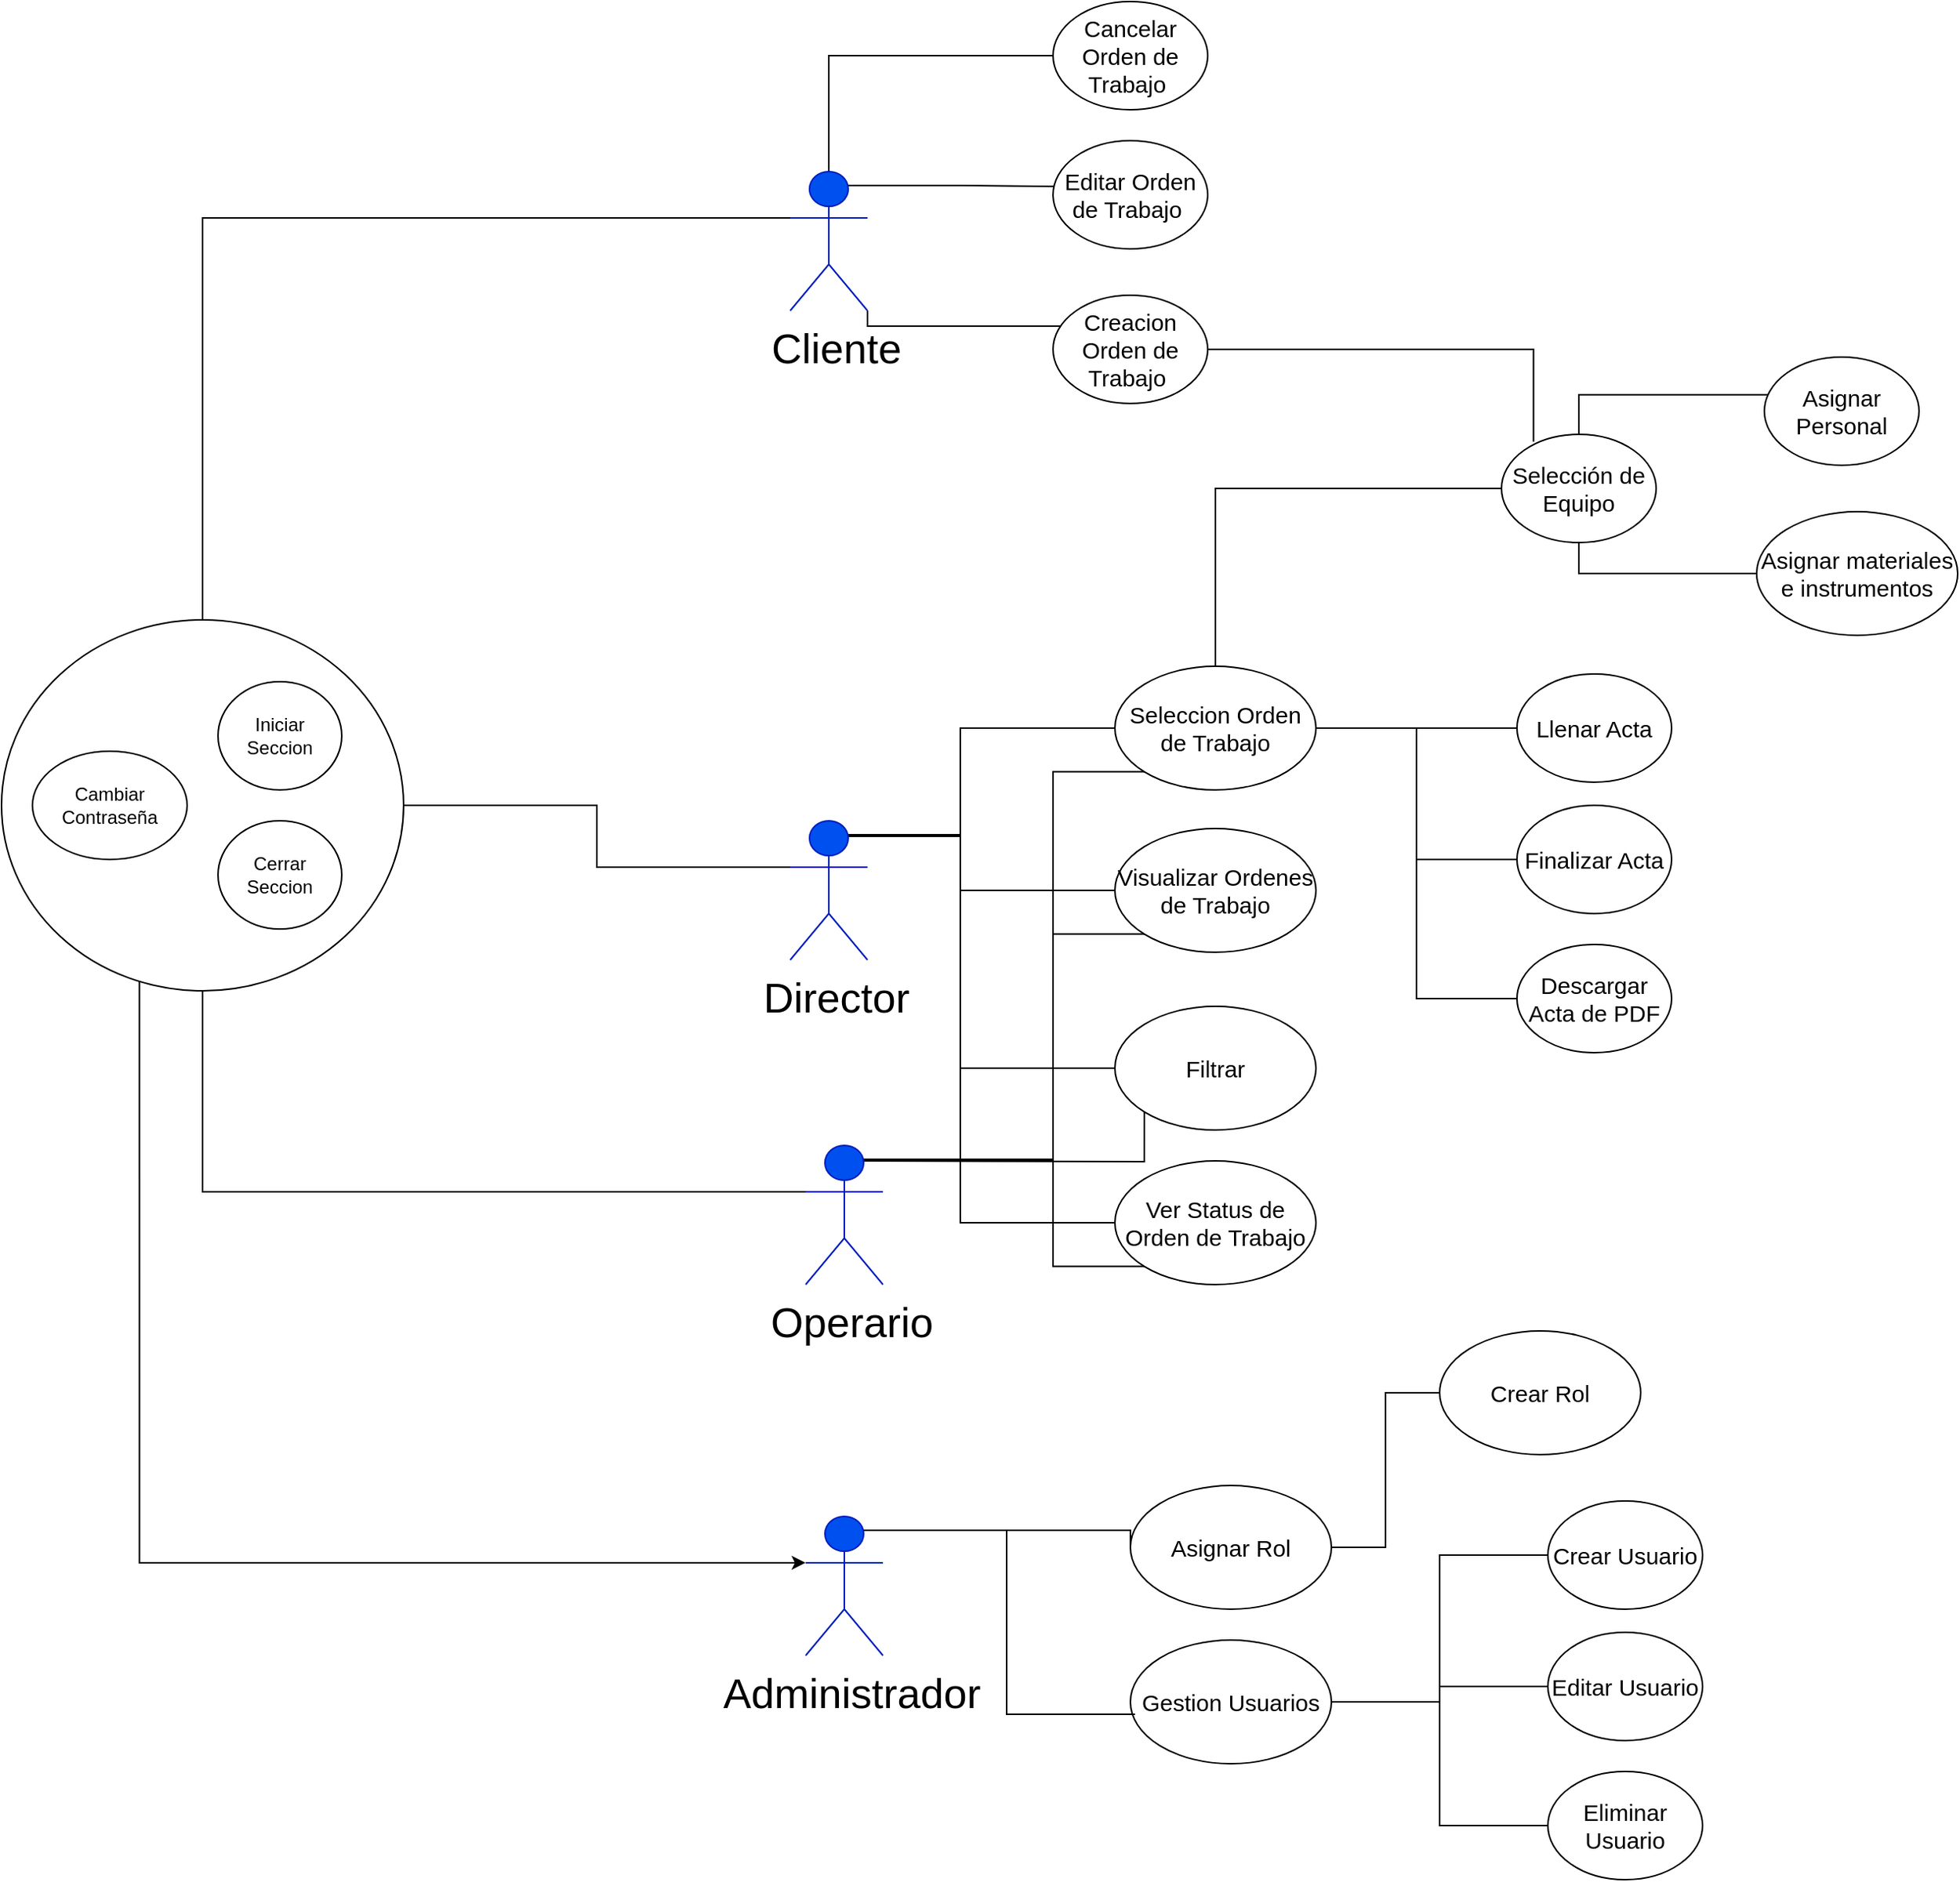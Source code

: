 <mxfile version="28.2.8">
  <diagram name="Página-1" id="E8SdchtY1EhiDgucepD_">
    <mxGraphModel dx="2037" dy="1113" grid="1" gridSize="10" guides="1" tooltips="1" connect="1" arrows="1" fold="1" page="1" pageScale="1" pageWidth="850" pageHeight="1100" math="0" shadow="0">
      <root>
        <mxCell id="0" />
        <mxCell id="1" parent="0" />
        <mxCell id="ungy1zJnQsFXrOy20gZX-1" value="" style="ellipse;whiteSpace=wrap;html=1;fillColor=none;" vertex="1" parent="1">
          <mxGeometry x="210" y="680" width="260" height="240" as="geometry" />
        </mxCell>
        <mxCell id="ungy1zJnQsFXrOy20gZX-2" style="edgeStyle=orthogonalEdgeStyle;rounded=0;orthogonalLoop=1;jettySize=auto;html=1;entryX=0;entryY=0.5;entryDx=0;entryDy=0;exitX=0.5;exitY=0;exitDx=0;exitDy=0;exitPerimeter=0;endArrow=none;endFill=0;strokeColor=light-dark(#000000,#FFCE9F);" edge="1" parent="1" source="ungy1zJnQsFXrOy20gZX-5" target="ungy1zJnQsFXrOy20gZX-29">
          <mxGeometry relative="1" as="geometry" />
        </mxCell>
        <mxCell id="ungy1zJnQsFXrOy20gZX-3" style="edgeStyle=orthogonalEdgeStyle;rounded=0;orthogonalLoop=1;jettySize=auto;html=1;entryX=0.006;entryY=0.423;entryDx=0;entryDy=0;exitX=0.75;exitY=0.1;exitDx=0;exitDy=0;exitPerimeter=0;endArrow=none;endFill=0;entryPerimeter=0;strokeColor=light-dark(#000000,#FFCE9F);" edge="1" parent="1" source="ungy1zJnQsFXrOy20gZX-5" target="ungy1zJnQsFXrOy20gZX-30">
          <mxGeometry relative="1" as="geometry" />
        </mxCell>
        <mxCell id="ungy1zJnQsFXrOy20gZX-4" style="edgeStyle=orthogonalEdgeStyle;rounded=0;orthogonalLoop=1;jettySize=auto;html=1;entryX=0.054;entryY=0.329;entryDx=0;entryDy=0;exitX=1;exitY=1;exitDx=0;exitDy=0;exitPerimeter=0;entryPerimeter=0;endArrow=none;endFill=0;strokeColor=light-dark(#000000,#FFCE9F);" edge="1" parent="1" source="ungy1zJnQsFXrOy20gZX-5" target="ungy1zJnQsFXrOy20gZX-31">
          <mxGeometry relative="1" as="geometry">
            <Array as="points">
              <mxPoint x="770" y="490" />
              <mxPoint x="895" y="490" />
            </Array>
          </mxGeometry>
        </mxCell>
        <mxCell id="ungy1zJnQsFXrOy20gZX-5" value="Actor" style="shape=umlActor;verticalLabelPosition=bottom;verticalAlign=top;html=1;fillColor=#0050ef;fontColor=#ffffff;strokeColor=#001DBC;" vertex="1" parent="1">
          <mxGeometry x="720" y="390" width="50" height="90" as="geometry" />
        </mxCell>
        <mxCell id="ungy1zJnQsFXrOy20gZX-6" style="edgeStyle=orthogonalEdgeStyle;rounded=0;orthogonalLoop=1;jettySize=auto;html=1;entryX=0;entryY=0.5;entryDx=0;entryDy=0;exitX=0.75;exitY=0.1;exitDx=0;exitDy=0;exitPerimeter=0;endArrow=none;endFill=0;strokeColor=light-dark(#000000,#F19C99);" edge="1" parent="1" source="ungy1zJnQsFXrOy20gZX-10" target="ungy1zJnQsFXrOy20gZX-42">
          <mxGeometry relative="1" as="geometry">
            <Array as="points">
              <mxPoint x="757" y="820" />
              <mxPoint x="830" y="820" />
              <mxPoint x="830" y="750" />
            </Array>
          </mxGeometry>
        </mxCell>
        <mxCell id="ungy1zJnQsFXrOy20gZX-7" style="edgeStyle=orthogonalEdgeStyle;rounded=0;orthogonalLoop=1;jettySize=auto;html=1;exitX=0.75;exitY=0.1;exitDx=0;exitDy=0;exitPerimeter=0;entryX=0;entryY=0.5;entryDx=0;entryDy=0;endArrow=none;endFill=0;strokeColor=light-dark(#000000,#F19C99);" edge="1" parent="1" source="ungy1zJnQsFXrOy20gZX-10" target="ungy1zJnQsFXrOy20gZX-43">
          <mxGeometry relative="1" as="geometry">
            <Array as="points">
              <mxPoint x="830" y="820" />
              <mxPoint x="830" y="855" />
            </Array>
          </mxGeometry>
        </mxCell>
        <mxCell id="ungy1zJnQsFXrOy20gZX-8" style="edgeStyle=orthogonalEdgeStyle;rounded=0;orthogonalLoop=1;jettySize=auto;html=1;exitX=0.75;exitY=0.1;exitDx=0;exitDy=0;exitPerimeter=0;entryX=0;entryY=0.5;entryDx=0;entryDy=0;endArrow=none;endFill=0;strokeColor=light-dark(#000000,#F19C99);" edge="1" parent="1" source="ungy1zJnQsFXrOy20gZX-10" target="ungy1zJnQsFXrOy20gZX-45">
          <mxGeometry relative="1" as="geometry">
            <Array as="points">
              <mxPoint x="830" y="819" />
              <mxPoint x="830" y="1070" />
            </Array>
          </mxGeometry>
        </mxCell>
        <mxCell id="ungy1zJnQsFXrOy20gZX-9" style="edgeStyle=orthogonalEdgeStyle;rounded=0;orthogonalLoop=1;jettySize=auto;html=1;entryX=0;entryY=0.5;entryDx=0;entryDy=0;endArrow=none;endFill=0;strokeColor=light-dark(#000000,#F19C99);" edge="1" parent="1" target="ungy1zJnQsFXrOy20gZX-44">
          <mxGeometry relative="1" as="geometry">
            <mxPoint x="760" y="820" as="sourcePoint" />
            <Array as="points">
              <mxPoint x="830" y="820" />
              <mxPoint x="830" y="970" />
            </Array>
          </mxGeometry>
        </mxCell>
        <mxCell id="ungy1zJnQsFXrOy20gZX-10" value="Actor" style="shape=umlActor;verticalLabelPosition=bottom;verticalAlign=top;html=1;fillColor=#0050ef;fontColor=#ffffff;strokeColor=#001DBC;" vertex="1" parent="1">
          <mxGeometry x="720" y="810" width="50" height="90" as="geometry" />
        </mxCell>
        <mxCell id="ungy1zJnQsFXrOy20gZX-11" value="Cliente" style="text;html=1;align=center;verticalAlign=middle;whiteSpace=wrap;rounded=0;strokeWidth=9;fontColor=light-dark(#000000,#7BB4D9);fontSize=27;" vertex="1" parent="1">
          <mxGeometry x="720" y="490" width="60" height="30" as="geometry" />
        </mxCell>
        <mxCell id="ungy1zJnQsFXrOy20gZX-12" value="Director" style="text;html=1;align=center;verticalAlign=middle;whiteSpace=wrap;rounded=0;strokeWidth=9;fontColor=light-dark(#000000,#7BB4D9);fontSize=27;" vertex="1" parent="1">
          <mxGeometry x="720" y="910" width="60" height="30" as="geometry" />
        </mxCell>
        <mxCell id="ungy1zJnQsFXrOy20gZX-13" style="edgeStyle=orthogonalEdgeStyle;rounded=0;orthogonalLoop=1;jettySize=auto;html=1;entryX=0;entryY=1;entryDx=0;entryDy=0;exitX=0.75;exitY=0.1;exitDx=0;exitDy=0;exitPerimeter=0;endArrow=none;endFill=0;strokeColor=light-dark(#000000,#99CCFF);" edge="1" parent="1" source="ungy1zJnQsFXrOy20gZX-17" target="ungy1zJnQsFXrOy20gZX-42">
          <mxGeometry relative="1" as="geometry">
            <Array as="points">
              <mxPoint x="890" y="1030" />
              <mxPoint x="890" y="778" />
            </Array>
          </mxGeometry>
        </mxCell>
        <mxCell id="ungy1zJnQsFXrOy20gZX-14" style="edgeStyle=orthogonalEdgeStyle;rounded=0;orthogonalLoop=1;jettySize=auto;html=1;entryX=0;entryY=1;entryDx=0;entryDy=0;exitX=0.75;exitY=0.1;exitDx=0;exitDy=0;exitPerimeter=0;endArrow=none;endFill=0;strokeColor=light-dark(#000000,#99CCFF);" edge="1" parent="1" source="ungy1zJnQsFXrOy20gZX-17" target="ungy1zJnQsFXrOy20gZX-43">
          <mxGeometry relative="1" as="geometry">
            <Array as="points">
              <mxPoint x="890" y="1029" />
              <mxPoint x="890" y="883" />
            </Array>
          </mxGeometry>
        </mxCell>
        <mxCell id="ungy1zJnQsFXrOy20gZX-15" style="edgeStyle=orthogonalEdgeStyle;rounded=0;orthogonalLoop=1;jettySize=auto;html=1;entryX=0;entryY=1;entryDx=0;entryDy=0;endArrow=none;endFill=0;strokeColor=light-dark(#000000,#99CCFF);" edge="1" parent="1" target="ungy1zJnQsFXrOy20gZX-44">
          <mxGeometry relative="1" as="geometry">
            <mxPoint x="770" y="1030" as="sourcePoint" />
          </mxGeometry>
        </mxCell>
        <mxCell id="ungy1zJnQsFXrOy20gZX-16" style="edgeStyle=orthogonalEdgeStyle;rounded=0;orthogonalLoop=1;jettySize=auto;html=1;entryX=0;entryY=1;entryDx=0;entryDy=0;endArrow=none;endFill=0;strokeColor=light-dark(#000000,#99CCFF);" edge="1" parent="1" target="ungy1zJnQsFXrOy20gZX-45">
          <mxGeometry relative="1" as="geometry">
            <mxPoint x="770" y="1030" as="sourcePoint" />
            <Array as="points">
              <mxPoint x="890" y="1030" />
              <mxPoint x="890" y="1098" />
            </Array>
          </mxGeometry>
        </mxCell>
        <mxCell id="ungy1zJnQsFXrOy20gZX-17" value="Actor" style="shape=umlActor;verticalLabelPosition=bottom;verticalAlign=top;html=1;fillColor=#0050ef;fontColor=#ffffff;strokeColor=#001DBC;" vertex="1" parent="1">
          <mxGeometry x="730" y="1020" width="50" height="90" as="geometry" />
        </mxCell>
        <mxCell id="ungy1zJnQsFXrOy20gZX-18" value="Operario" style="text;html=1;align=center;verticalAlign=middle;whiteSpace=wrap;rounded=0;strokeWidth=9;fontColor=light-dark(#000000,#7BB4D9);fontSize=27;" vertex="1" parent="1">
          <mxGeometry x="730" y="1120" width="60" height="30" as="geometry" />
        </mxCell>
        <mxCell id="ungy1zJnQsFXrOy20gZX-19" style="edgeStyle=orthogonalEdgeStyle;rounded=0;orthogonalLoop=1;jettySize=auto;html=1;exitX=0.75;exitY=0.1;exitDx=0;exitDy=0;exitPerimeter=0;entryX=0;entryY=0.5;entryDx=0;entryDy=0;endArrow=none;endFill=0;strokeColor=light-dark(#000000,#9AC7BF);" edge="1" parent="1" source="ungy1zJnQsFXrOy20gZX-20" target="ungy1zJnQsFXrOy20gZX-50">
          <mxGeometry relative="1" as="geometry">
            <Array as="points">
              <mxPoint x="940" y="1269" />
            </Array>
          </mxGeometry>
        </mxCell>
        <mxCell id="ungy1zJnQsFXrOy20gZX-20" value="Actor" style="shape=umlActor;verticalLabelPosition=bottom;verticalAlign=top;html=1;fillColor=#0050ef;fontColor=#ffffff;strokeColor=#001DBC;" vertex="1" parent="1">
          <mxGeometry x="730" y="1260" width="50" height="90" as="geometry" />
        </mxCell>
        <mxCell id="ungy1zJnQsFXrOy20gZX-21" value="Administrador" style="text;html=1;align=center;verticalAlign=middle;whiteSpace=wrap;rounded=0;strokeWidth=9;fontColor=light-dark(#000000,#7BB4D9);fontSize=27;" vertex="1" parent="1">
          <mxGeometry x="730" y="1360" width="60" height="30" as="geometry" />
        </mxCell>
        <mxCell id="ungy1zJnQsFXrOy20gZX-22" value="Cambiar Contraseña" style="ellipse;whiteSpace=wrap;html=1;" vertex="1" parent="1">
          <mxGeometry x="230" y="765" width="100" height="70" as="geometry" />
        </mxCell>
        <mxCell id="ungy1zJnQsFXrOy20gZX-23" value="Iniciar Seccion" style="ellipse;whiteSpace=wrap;html=1;" vertex="1" parent="1">
          <mxGeometry x="350" y="720" width="80" height="70" as="geometry" />
        </mxCell>
        <mxCell id="ungy1zJnQsFXrOy20gZX-24" value="Cerrar Seccion" style="ellipse;whiteSpace=wrap;html=1;" vertex="1" parent="1">
          <mxGeometry x="350" y="810" width="80" height="70" as="geometry" />
        </mxCell>
        <mxCell id="ungy1zJnQsFXrOy20gZX-25" style="edgeStyle=orthogonalEdgeStyle;rounded=0;orthogonalLoop=1;jettySize=auto;html=1;exitX=0.5;exitY=0;exitDx=0;exitDy=0;endArrow=none;endFill=0;" edge="1" parent="1" source="ungy1zJnQsFXrOy20gZX-1" target="ungy1zJnQsFXrOy20gZX-5">
          <mxGeometry relative="1" as="geometry">
            <Array as="points">
              <mxPoint x="340" y="420" />
            </Array>
          </mxGeometry>
        </mxCell>
        <mxCell id="ungy1zJnQsFXrOy20gZX-26" style="edgeStyle=orthogonalEdgeStyle;rounded=0;orthogonalLoop=1;jettySize=auto;html=1;entryX=0;entryY=0.333;entryDx=0;entryDy=0;entryPerimeter=0;endArrow=none;endFill=0;" edge="1" parent="1" source="ungy1zJnQsFXrOy20gZX-1" target="ungy1zJnQsFXrOy20gZX-10">
          <mxGeometry relative="1" as="geometry" />
        </mxCell>
        <mxCell id="ungy1zJnQsFXrOy20gZX-27" style="edgeStyle=orthogonalEdgeStyle;rounded=0;orthogonalLoop=1;jettySize=auto;html=1;entryX=0;entryY=0.333;entryDx=0;entryDy=0;entryPerimeter=0;endArrow=none;endFill=0;" edge="1" parent="1" source="ungy1zJnQsFXrOy20gZX-1" target="ungy1zJnQsFXrOy20gZX-17">
          <mxGeometry relative="1" as="geometry">
            <Array as="points">
              <mxPoint x="340" y="1050" />
            </Array>
          </mxGeometry>
        </mxCell>
        <mxCell id="ungy1zJnQsFXrOy20gZX-28" style="edgeStyle=orthogonalEdgeStyle;rounded=0;orthogonalLoop=1;jettySize=auto;html=1;entryX=0;entryY=0.333;entryDx=0;entryDy=0;entryPerimeter=0;exitX=0.343;exitY=0.974;exitDx=0;exitDy=0;exitPerimeter=0;" edge="1" parent="1" source="ungy1zJnQsFXrOy20gZX-1" target="ungy1zJnQsFXrOy20gZX-20">
          <mxGeometry relative="1" as="geometry">
            <mxPoint x="300" y="920" as="sourcePoint" />
            <Array as="points">
              <mxPoint x="299" y="1290" />
            </Array>
          </mxGeometry>
        </mxCell>
        <mxCell id="ungy1zJnQsFXrOy20gZX-29" value="Cancelar Orden de Trabajo&amp;nbsp;" style="ellipse;whiteSpace=wrap;html=1;fontSize=15;" vertex="1" parent="1">
          <mxGeometry x="890" y="280" width="100" height="70" as="geometry" />
        </mxCell>
        <mxCell id="ungy1zJnQsFXrOy20gZX-30" value="Editar Orden de Trabajo&amp;nbsp;" style="ellipse;whiteSpace=wrap;html=1;fontSize=15;" vertex="1" parent="1">
          <mxGeometry x="890" y="370" width="100" height="70" as="geometry" />
        </mxCell>
        <mxCell id="ungy1zJnQsFXrOy20gZX-31" value="Creacion Orden de Trabajo&amp;nbsp;" style="ellipse;whiteSpace=wrap;html=1;fontSize=15;fillColor=light-dark(#FFFFFF,#00994D);" vertex="1" parent="1">
          <mxGeometry x="890" y="470" width="100" height="70" as="geometry" />
        </mxCell>
        <mxCell id="ungy1zJnQsFXrOy20gZX-32" style="edgeStyle=orthogonalEdgeStyle;rounded=0;orthogonalLoop=1;jettySize=auto;html=1;exitX=0.5;exitY=1;exitDx=0;exitDy=0;endArrow=none;endFill=0;strokeColor=light-dark(#000000,#FFCE9F);" edge="1" parent="1" source="ungy1zJnQsFXrOy20gZX-33" target="ungy1zJnQsFXrOy20gZX-35">
          <mxGeometry relative="1" as="geometry" />
        </mxCell>
        <mxCell id="ungy1zJnQsFXrOy20gZX-33" value="Selección de Equipo" style="ellipse;whiteSpace=wrap;html=1;fontSize=15;" vertex="1" parent="1">
          <mxGeometry x="1180" y="560" width="100" height="70" as="geometry" />
        </mxCell>
        <mxCell id="ungy1zJnQsFXrOy20gZX-34" value="Asignar Personal" style="ellipse;whiteSpace=wrap;html=1;fontSize=15;" vertex="1" parent="1">
          <mxGeometry x="1350" y="510" width="100" height="70" as="geometry" />
        </mxCell>
        <mxCell id="ungy1zJnQsFXrOy20gZX-35" value="Asignar materiales e instrumentos" style="ellipse;whiteSpace=wrap;html=1;fontSize=15;" vertex="1" parent="1">
          <mxGeometry x="1345" y="610" width="130" height="80" as="geometry" />
        </mxCell>
        <mxCell id="ungy1zJnQsFXrOy20gZX-36" style="edgeStyle=orthogonalEdgeStyle;rounded=0;orthogonalLoop=1;jettySize=auto;html=1;entryX=0.024;entryY=0.348;entryDx=0;entryDy=0;entryPerimeter=0;exitX=0.5;exitY=0;exitDx=0;exitDy=0;endArrow=none;endFill=0;strokeColor=light-dark(#000000,#FFCE9F);" edge="1" parent="1" source="ungy1zJnQsFXrOy20gZX-33" target="ungy1zJnQsFXrOy20gZX-34">
          <mxGeometry relative="1" as="geometry" />
        </mxCell>
        <mxCell id="ungy1zJnQsFXrOy20gZX-37" style="edgeStyle=orthogonalEdgeStyle;rounded=0;orthogonalLoop=1;jettySize=auto;html=1;entryX=0.207;entryY=0.068;entryDx=0;entryDy=0;entryPerimeter=0;endArrow=none;endFill=0;strokeColor=light-dark(#000000,#FFCE9F);" edge="1" parent="1" source="ungy1zJnQsFXrOy20gZX-31" target="ungy1zJnQsFXrOy20gZX-33">
          <mxGeometry relative="1" as="geometry" />
        </mxCell>
        <mxCell id="ungy1zJnQsFXrOy20gZX-38" style="edgeStyle=orthogonalEdgeStyle;rounded=0;orthogonalLoop=1;jettySize=auto;html=1;entryX=0;entryY=0.5;entryDx=0;entryDy=0;exitX=0.5;exitY=0;exitDx=0;exitDy=0;endArrow=none;endFill=0;" edge="1" parent="1" source="ungy1zJnQsFXrOy20gZX-42" target="ungy1zJnQsFXrOy20gZX-33">
          <mxGeometry relative="1" as="geometry" />
        </mxCell>
        <mxCell id="ungy1zJnQsFXrOy20gZX-39" style="edgeStyle=orthogonalEdgeStyle;rounded=0;orthogonalLoop=1;jettySize=auto;html=1;entryX=0;entryY=0.5;entryDx=0;entryDy=0;endArrow=none;endFill=0;strokeColor=light-dark(#000000,#FF9999);" edge="1" parent="1" source="ungy1zJnQsFXrOy20gZX-42" target="ungy1zJnQsFXrOy20gZX-46">
          <mxGeometry relative="1" as="geometry" />
        </mxCell>
        <mxCell id="ungy1zJnQsFXrOy20gZX-40" style="edgeStyle=orthogonalEdgeStyle;rounded=0;orthogonalLoop=1;jettySize=auto;html=1;entryX=0;entryY=0.5;entryDx=0;entryDy=0;endArrow=none;endFill=0;strokeColor=light-dark(#000000,#FF9999);" edge="1" parent="1" source="ungy1zJnQsFXrOy20gZX-42" target="ungy1zJnQsFXrOy20gZX-47">
          <mxGeometry relative="1" as="geometry" />
        </mxCell>
        <mxCell id="ungy1zJnQsFXrOy20gZX-41" style="edgeStyle=orthogonalEdgeStyle;rounded=0;orthogonalLoop=1;jettySize=auto;html=1;entryX=0;entryY=0.5;entryDx=0;entryDy=0;endArrow=none;endFill=0;strokeColor=light-dark(#000000,#FF9999);" edge="1" parent="1" source="ungy1zJnQsFXrOy20gZX-42" target="ungy1zJnQsFXrOy20gZX-48">
          <mxGeometry relative="1" as="geometry" />
        </mxCell>
        <mxCell id="ungy1zJnQsFXrOy20gZX-42" value="Seleccion Orden de Trabajo" style="ellipse;whiteSpace=wrap;html=1;fontSize=15;" vertex="1" parent="1">
          <mxGeometry x="930" y="710" width="130" height="80" as="geometry" />
        </mxCell>
        <mxCell id="ungy1zJnQsFXrOy20gZX-43" value="Visualizar Ordenes de Trabajo" style="ellipse;whiteSpace=wrap;html=1;fontSize=15;fillColor=light-dark(#FFFFFF,#00994D);" vertex="1" parent="1">
          <mxGeometry x="930" y="815" width="130" height="80" as="geometry" />
        </mxCell>
        <mxCell id="ungy1zJnQsFXrOy20gZX-44" value="Filtrar" style="ellipse;whiteSpace=wrap;html=1;fontSize=15;" vertex="1" parent="1">
          <mxGeometry x="930" y="930" width="130" height="80" as="geometry" />
        </mxCell>
        <mxCell id="ungy1zJnQsFXrOy20gZX-45" value="V&lt;span style=&quot;background-color: transparent; color: light-dark(rgb(0, 0, 0), rgb(255, 255, 255));&quot;&gt;er Status de Orden de Trabajo&lt;/span&gt;" style="ellipse;whiteSpace=wrap;html=1;fontSize=15;" vertex="1" parent="1">
          <mxGeometry x="930" y="1030" width="130" height="80" as="geometry" />
        </mxCell>
        <mxCell id="ungy1zJnQsFXrOy20gZX-46" value="Llenar Acta" style="ellipse;whiteSpace=wrap;html=1;fontSize=15;" vertex="1" parent="1">
          <mxGeometry x="1190" y="715" width="100" height="70" as="geometry" />
        </mxCell>
        <mxCell id="ungy1zJnQsFXrOy20gZX-47" value="Finalizar Acta" style="ellipse;whiteSpace=wrap;html=1;fontSize=15;" vertex="1" parent="1">
          <mxGeometry x="1190" y="800" width="100" height="70" as="geometry" />
        </mxCell>
        <mxCell id="ungy1zJnQsFXrOy20gZX-48" value="Descargar Acta de PDF" style="ellipse;whiteSpace=wrap;html=1;fontSize=15;" vertex="1" parent="1">
          <mxGeometry x="1190" y="890" width="100" height="70" as="geometry" />
        </mxCell>
        <mxCell id="ungy1zJnQsFXrOy20gZX-49" style="edgeStyle=orthogonalEdgeStyle;rounded=0;orthogonalLoop=1;jettySize=auto;html=1;entryX=0;entryY=0.5;entryDx=0;entryDy=0;endArrow=none;endFill=0;" edge="1" parent="1" source="ungy1zJnQsFXrOy20gZX-50" target="ungy1zJnQsFXrOy20gZX-59">
          <mxGeometry relative="1" as="geometry" />
        </mxCell>
        <mxCell id="ungy1zJnQsFXrOy20gZX-50" value="Asignar Rol" style="ellipse;whiteSpace=wrap;html=1;fontSize=15;" vertex="1" parent="1">
          <mxGeometry x="940" y="1240" width="130" height="80" as="geometry" />
        </mxCell>
        <mxCell id="ungy1zJnQsFXrOy20gZX-51" style="edgeStyle=orthogonalEdgeStyle;rounded=0;orthogonalLoop=1;jettySize=auto;html=1;entryX=0;entryY=0.5;entryDx=0;entryDy=0;endArrow=none;endFill=0;strokeColor=light-dark(#000000,#9AC7BF);" edge="1" parent="1" source="ungy1zJnQsFXrOy20gZX-54" target="ungy1zJnQsFXrOy20gZX-56">
          <mxGeometry relative="1" as="geometry" />
        </mxCell>
        <mxCell id="ungy1zJnQsFXrOy20gZX-52" style="edgeStyle=orthogonalEdgeStyle;rounded=0;orthogonalLoop=1;jettySize=auto;html=1;entryX=0;entryY=0.5;entryDx=0;entryDy=0;endArrow=none;endFill=0;strokeColor=light-dark(#000000,#9AC7BF);" edge="1" parent="1" source="ungy1zJnQsFXrOy20gZX-54" target="ungy1zJnQsFXrOy20gZX-57">
          <mxGeometry relative="1" as="geometry" />
        </mxCell>
        <mxCell id="ungy1zJnQsFXrOy20gZX-53" style="edgeStyle=orthogonalEdgeStyle;rounded=0;orthogonalLoop=1;jettySize=auto;html=1;entryX=0;entryY=0.5;entryDx=0;entryDy=0;endArrow=none;endFill=0;strokeColor=light-dark(#000000,#9AC7BF);" edge="1" parent="1" source="ungy1zJnQsFXrOy20gZX-54" target="ungy1zJnQsFXrOy20gZX-58">
          <mxGeometry relative="1" as="geometry" />
        </mxCell>
        <mxCell id="ungy1zJnQsFXrOy20gZX-54" value="Gestion Usuarios" style="ellipse;whiteSpace=wrap;html=1;fontSize=15;" vertex="1" parent="1">
          <mxGeometry x="940" y="1340" width="130" height="80" as="geometry" />
        </mxCell>
        <mxCell id="ungy1zJnQsFXrOy20gZX-55" style="edgeStyle=orthogonalEdgeStyle;rounded=0;orthogonalLoop=1;jettySize=auto;html=1;entryX=0.023;entryY=0.6;entryDx=0;entryDy=0;entryPerimeter=0;exitX=0.75;exitY=0.1;exitDx=0;exitDy=0;exitPerimeter=0;endArrow=none;endFill=0;strokeColor=light-dark(#000000,#9AC7BF);" edge="1" parent="1" source="ungy1zJnQsFXrOy20gZX-20" target="ungy1zJnQsFXrOy20gZX-54">
          <mxGeometry relative="1" as="geometry" />
        </mxCell>
        <mxCell id="ungy1zJnQsFXrOy20gZX-56" value="Crear Usuario" style="ellipse;whiteSpace=wrap;html=1;fontSize=15;fillColor=light-dark(#FFFFFF,#00994D);" vertex="1" parent="1">
          <mxGeometry x="1210" y="1250" width="100" height="70" as="geometry" />
        </mxCell>
        <mxCell id="ungy1zJnQsFXrOy20gZX-57" value="Editar Usuario" style="ellipse;whiteSpace=wrap;html=1;fontSize=15;fillColor=light-dark(#FFFFFF,#00994D);" vertex="1" parent="1">
          <mxGeometry x="1210" y="1335" width="100" height="70" as="geometry" />
        </mxCell>
        <mxCell id="ungy1zJnQsFXrOy20gZX-58" value="Eliminar Usuario" style="ellipse;whiteSpace=wrap;html=1;fontSize=15;" vertex="1" parent="1">
          <mxGeometry x="1210" y="1425" width="100" height="70" as="geometry" />
        </mxCell>
        <mxCell id="ungy1zJnQsFXrOy20gZX-59" value="Crear Rol" style="ellipse;whiteSpace=wrap;html=1;fontSize=15;" vertex="1" parent="1">
          <mxGeometry x="1140" y="1140" width="130" height="80" as="geometry" />
        </mxCell>
      </root>
    </mxGraphModel>
  </diagram>
</mxfile>
